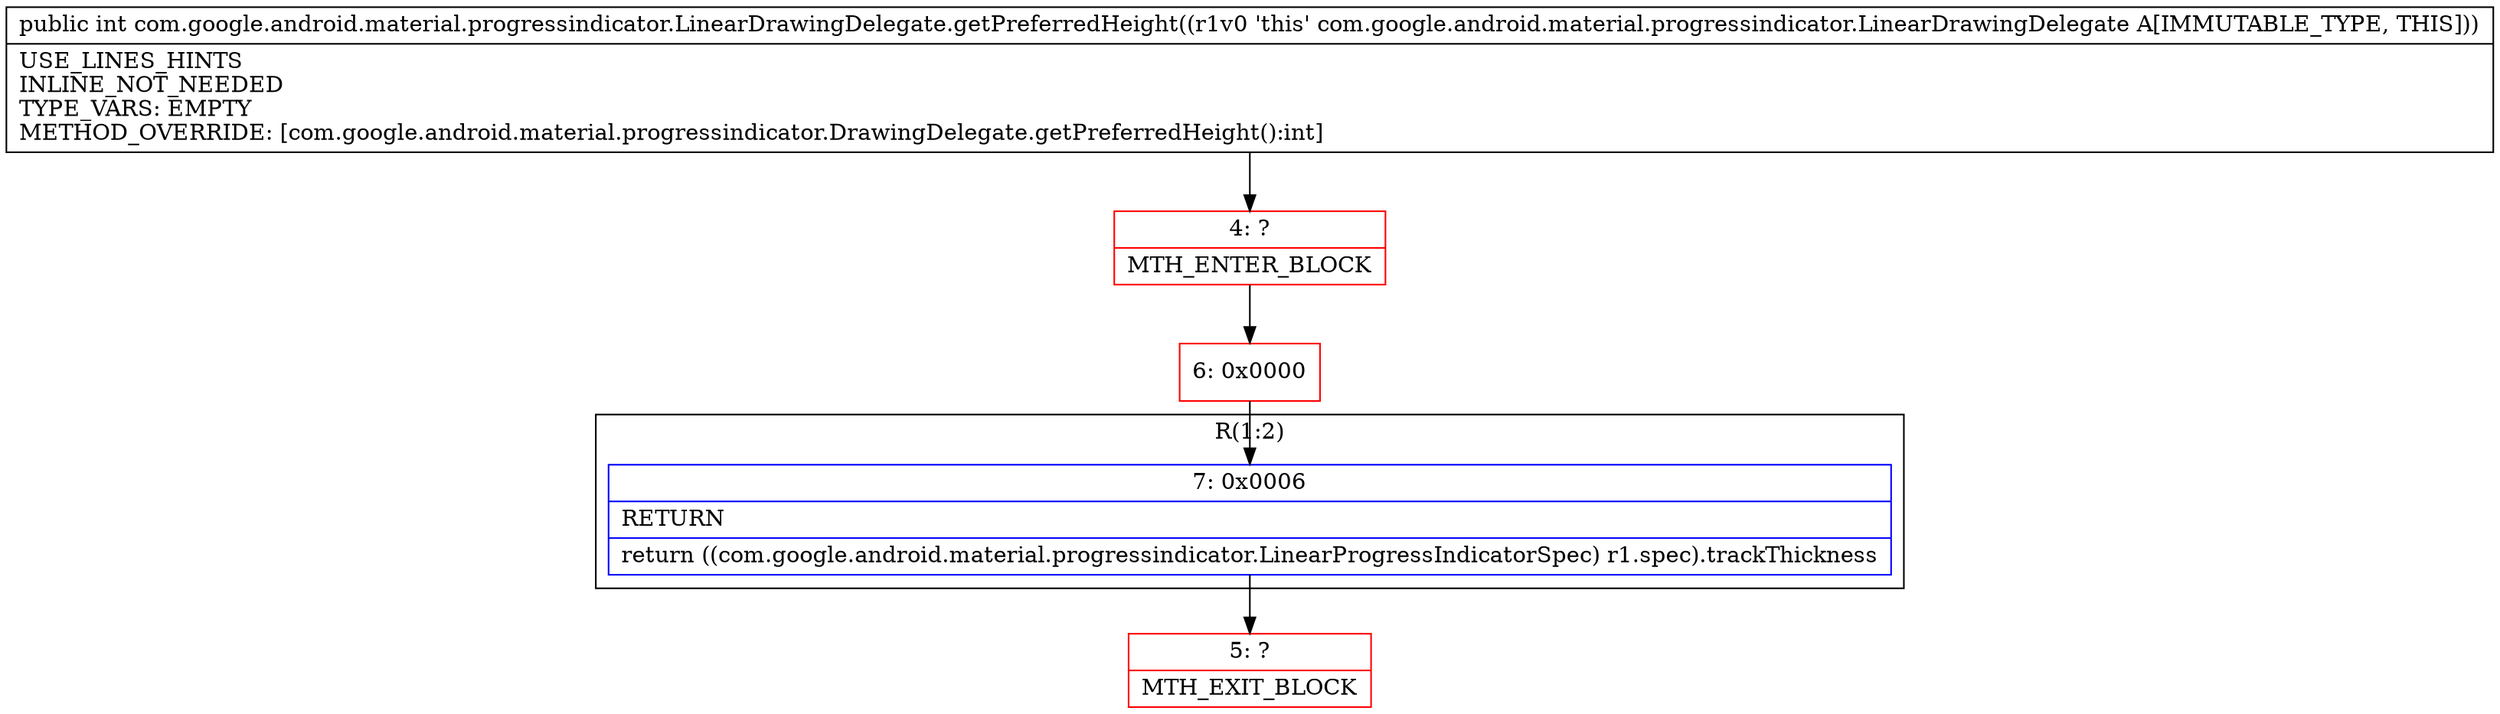 digraph "CFG forcom.google.android.material.progressindicator.LinearDrawingDelegate.getPreferredHeight()I" {
subgraph cluster_Region_751966097 {
label = "R(1:2)";
node [shape=record,color=blue];
Node_7 [shape=record,label="{7\:\ 0x0006|RETURN\l|return ((com.google.android.material.progressindicator.LinearProgressIndicatorSpec) r1.spec).trackThickness\l}"];
}
Node_4 [shape=record,color=red,label="{4\:\ ?|MTH_ENTER_BLOCK\l}"];
Node_6 [shape=record,color=red,label="{6\:\ 0x0000}"];
Node_5 [shape=record,color=red,label="{5\:\ ?|MTH_EXIT_BLOCK\l}"];
MethodNode[shape=record,label="{public int com.google.android.material.progressindicator.LinearDrawingDelegate.getPreferredHeight((r1v0 'this' com.google.android.material.progressindicator.LinearDrawingDelegate A[IMMUTABLE_TYPE, THIS]))  | USE_LINES_HINTS\lINLINE_NOT_NEEDED\lTYPE_VARS: EMPTY\lMETHOD_OVERRIDE: [com.google.android.material.progressindicator.DrawingDelegate.getPreferredHeight():int]\l}"];
MethodNode -> Node_4;Node_7 -> Node_5;
Node_4 -> Node_6;
Node_6 -> Node_7;
}

